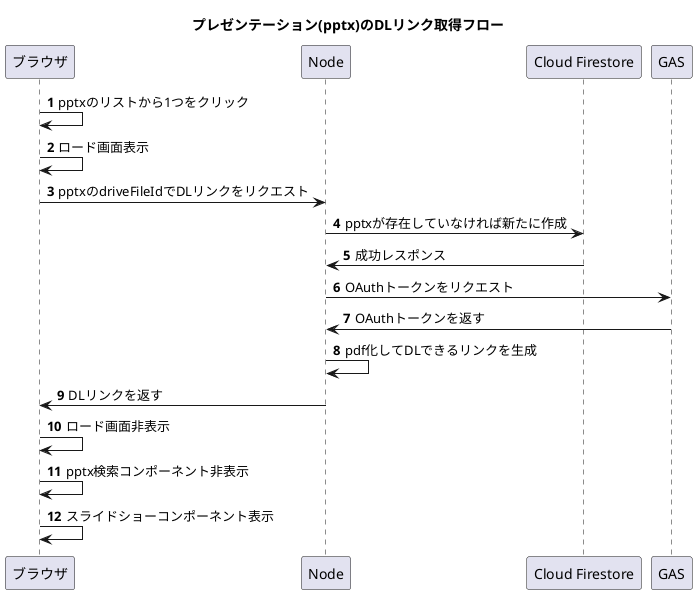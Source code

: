 @startuml プレゼンテーション(pptx)のDLリンク取得

title プレゼンテーション(pptx)のDLリンク取得フロー

autonumber

participant "ブラウザ" as browser
participant "Node" as node
participant "Cloud Firestore" as firestore
participant "GAS" as gas

browser -> browser: pptxのリストから1つをクリック
browser -> browser: ロード画面表示
browser -> node: pptxのdriveFileIdでDLリンクをリクエスト
node -> firestore: pptxが存在していなければ新たに作成
firestore -> node: 成功レスポンス

node -> gas: OAuthトークンをリクエスト
gas -> node: OAuthトークンを返す

node -> node: pdf化してDLできるリンクを生成
node -> browser: DLリンクを返す

browser -> browser: ロード画面非表示
browser -> browser: pptx検索コンポーネント非表示
browser -> browser: スライドショーコンポーネント表示

@enduml
